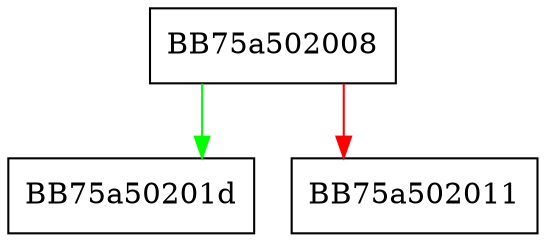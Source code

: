 digraph elf_getattribname {
  node [shape="box"];
  graph [splines=ortho];
  BB75a502008 -> BB75a50201d [color="green"];
  BB75a502008 -> BB75a502011 [color="red"];
}